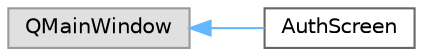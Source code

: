 digraph "Graphical Class Hierarchy"
{
 // LATEX_PDF_SIZE
  bgcolor="transparent";
  edge [fontname=Helvetica,fontsize=10,labelfontname=Helvetica,labelfontsize=10];
  node [fontname=Helvetica,fontsize=10,shape=box,height=0.2,width=0.4];
  rankdir="LR";
  Node0 [id="Node000000",label="QMainWindow",height=0.2,width=0.4,color="grey60", fillcolor="#E0E0E0", style="filled",tooltip=" "];
  Node0 -> Node1 [id="edge5_Node000000_Node000001",dir="back",color="steelblue1",style="solid",tooltip=" "];
  Node1 [id="Node000001",label="AuthScreen",height=0.2,width=0.4,color="grey40", fillcolor="white", style="filled",URL="$class_auth_screen.html",tooltip="Handles user authentication for the library system."];
}
